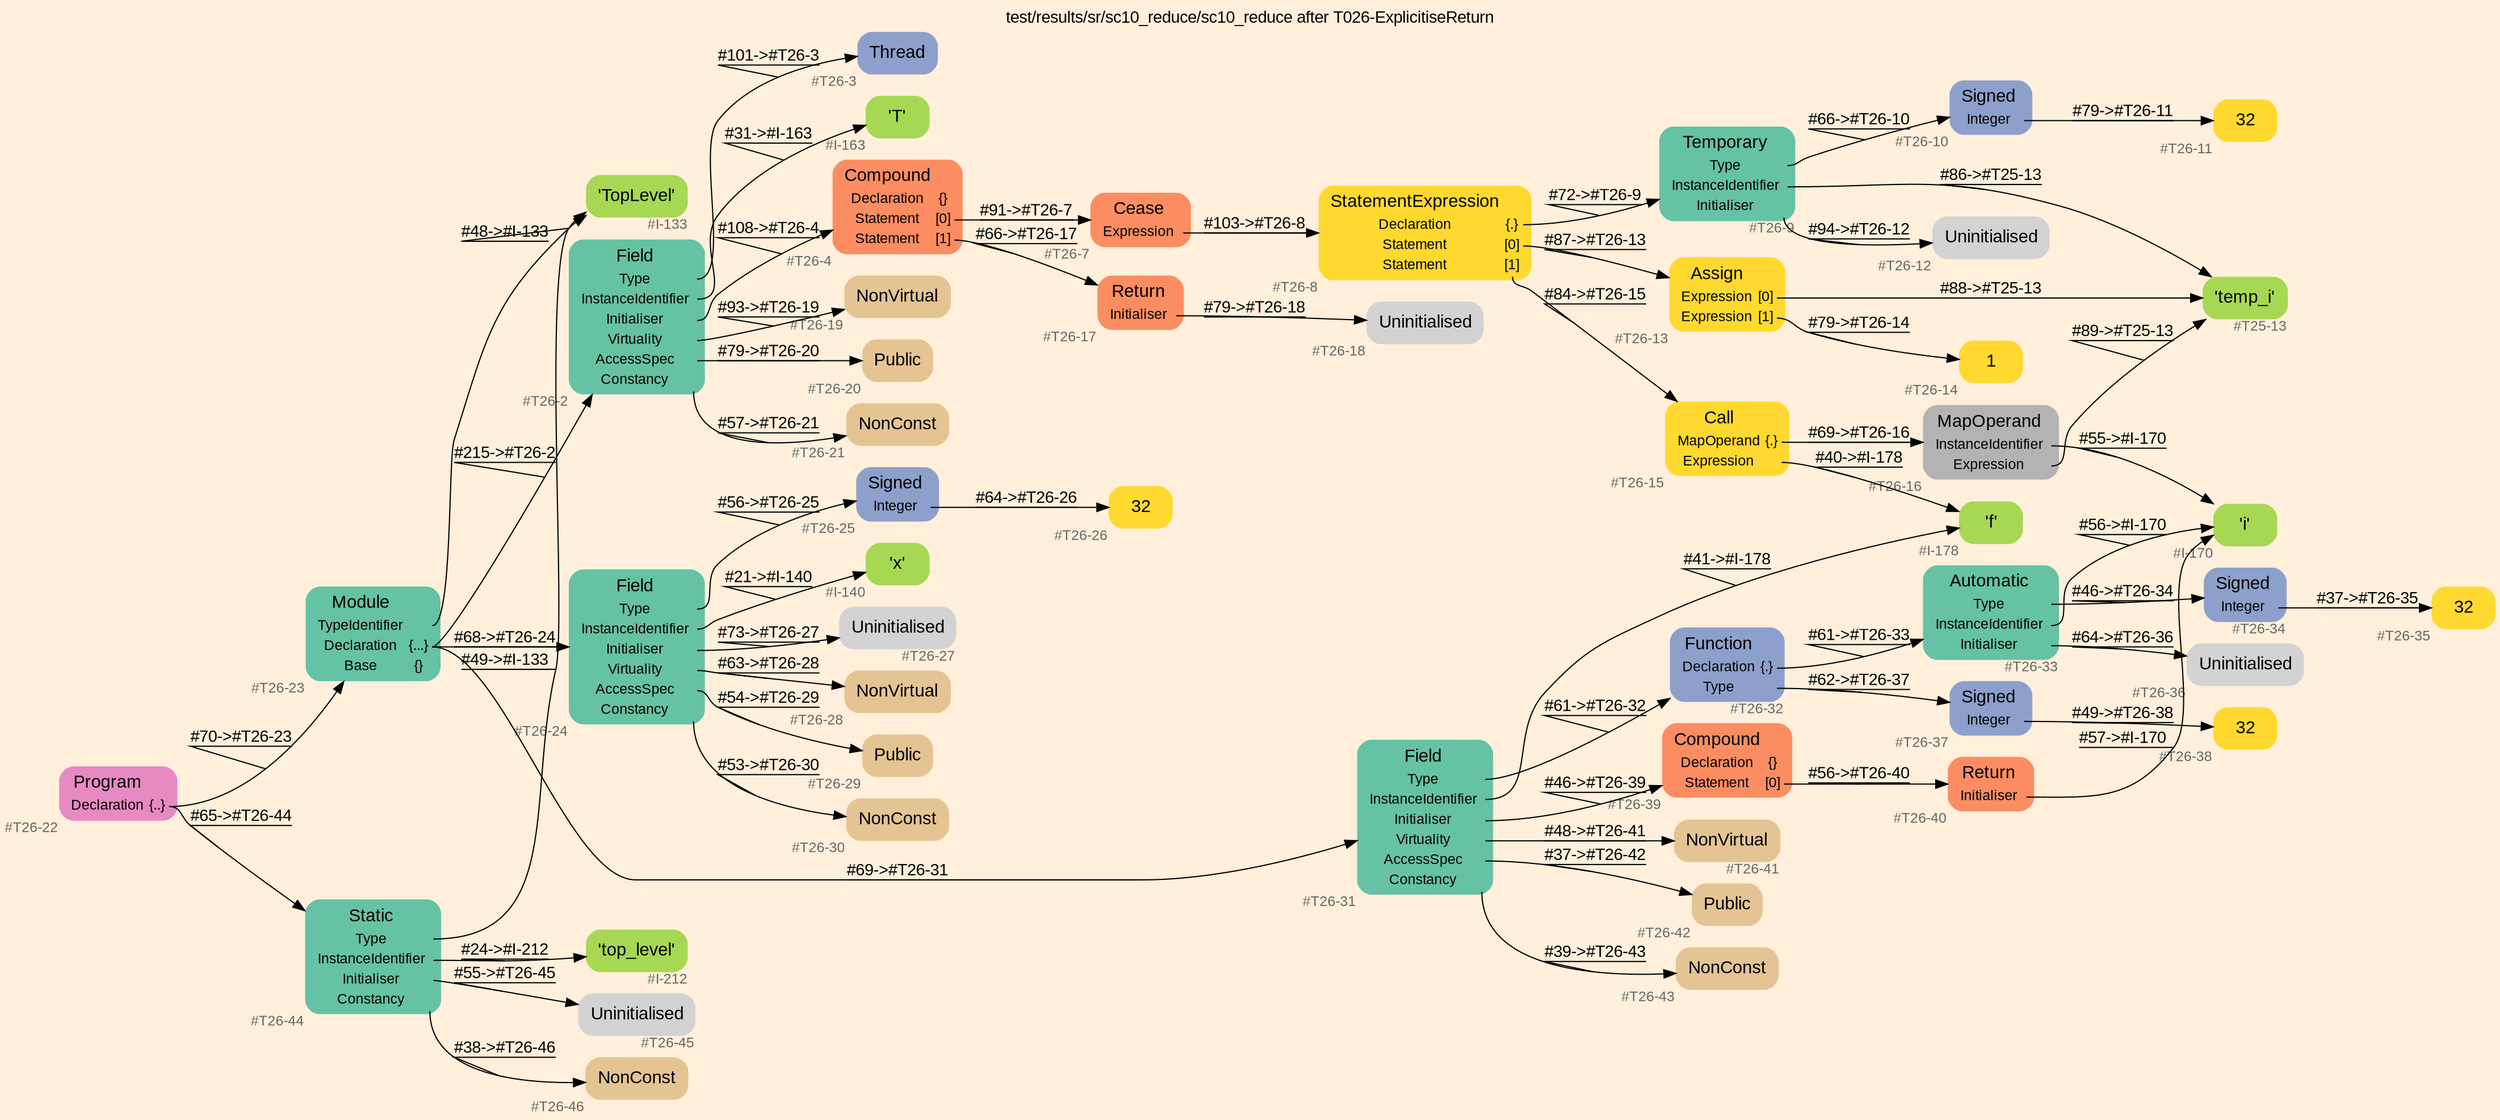 digraph "test/results/sr/sc10_reduce/sc10_reduce after T026-ExplicitiseReturn" {
label = "test/results/sr/sc10_reduce/sc10_reduce after T026-ExplicitiseReturn"
labelloc = t
graph [
    rankdir = "LR"
    ranksep = 0.3
    bgcolor = antiquewhite1
    color = black
    fontcolor = black
    fontname = "Arial"
];
node [
    fontname = "Arial"
];
edge [
    fontname = "Arial"
];

// -------------------- node figure --------------------
// -------- block #T26-22 ----------
"#T26-22" [
    fillcolor = "/set28/4"
    xlabel = "#T26-22"
    fontsize = "12"
    fontcolor = grey40
    shape = "plaintext"
    label = <<TABLE BORDER="0" CELLBORDER="0" CELLSPACING="0">
     <TR><TD><FONT COLOR="black" POINT-SIZE="15">Program</FONT></TD></TR>
     <TR><TD><FONT COLOR="black" POINT-SIZE="12">Declaration</FONT></TD><TD PORT="port0"><FONT COLOR="black" POINT-SIZE="12">{..}</FONT></TD></TR>
    </TABLE>>
    style = "rounded,filled"
];

// -------- block #T26-23 ----------
"#T26-23" [
    fillcolor = "/set28/1"
    xlabel = "#T26-23"
    fontsize = "12"
    fontcolor = grey40
    shape = "plaintext"
    label = <<TABLE BORDER="0" CELLBORDER="0" CELLSPACING="0">
     <TR><TD><FONT COLOR="black" POINT-SIZE="15">Module</FONT></TD></TR>
     <TR><TD><FONT COLOR="black" POINT-SIZE="12">TypeIdentifier</FONT></TD><TD PORT="port0"></TD></TR>
     <TR><TD><FONT COLOR="black" POINT-SIZE="12">Declaration</FONT></TD><TD PORT="port1"><FONT COLOR="black" POINT-SIZE="12">{...}</FONT></TD></TR>
     <TR><TD><FONT COLOR="black" POINT-SIZE="12">Base</FONT></TD><TD PORT="port2"><FONT COLOR="black" POINT-SIZE="12">{}</FONT></TD></TR>
    </TABLE>>
    style = "rounded,filled"
];

// -------- block #I-133 ----------
"#I-133" [
    fillcolor = "/set28/5"
    xlabel = "#I-133"
    fontsize = "12"
    fontcolor = grey40
    shape = "plaintext"
    label = <<TABLE BORDER="0" CELLBORDER="0" CELLSPACING="0">
     <TR><TD><FONT COLOR="black" POINT-SIZE="15">'TopLevel'</FONT></TD></TR>
    </TABLE>>
    style = "rounded,filled"
];

// -------- block #T26-2 ----------
"#T26-2" [
    fillcolor = "/set28/1"
    xlabel = "#T26-2"
    fontsize = "12"
    fontcolor = grey40
    shape = "plaintext"
    label = <<TABLE BORDER="0" CELLBORDER="0" CELLSPACING="0">
     <TR><TD><FONT COLOR="black" POINT-SIZE="15">Field</FONT></TD></TR>
     <TR><TD><FONT COLOR="black" POINT-SIZE="12">Type</FONT></TD><TD PORT="port0"></TD></TR>
     <TR><TD><FONT COLOR="black" POINT-SIZE="12">InstanceIdentifier</FONT></TD><TD PORT="port1"></TD></TR>
     <TR><TD><FONT COLOR="black" POINT-SIZE="12">Initialiser</FONT></TD><TD PORT="port2"></TD></TR>
     <TR><TD><FONT COLOR="black" POINT-SIZE="12">Virtuality</FONT></TD><TD PORT="port3"></TD></TR>
     <TR><TD><FONT COLOR="black" POINT-SIZE="12">AccessSpec</FONT></TD><TD PORT="port4"></TD></TR>
     <TR><TD><FONT COLOR="black" POINT-SIZE="12">Constancy</FONT></TD><TD PORT="port5"></TD></TR>
    </TABLE>>
    style = "rounded,filled"
];

// -------- block #T26-3 ----------
"#T26-3" [
    fillcolor = "/set28/3"
    xlabel = "#T26-3"
    fontsize = "12"
    fontcolor = grey40
    shape = "plaintext"
    label = <<TABLE BORDER="0" CELLBORDER="0" CELLSPACING="0">
     <TR><TD><FONT COLOR="black" POINT-SIZE="15">Thread</FONT></TD></TR>
    </TABLE>>
    style = "rounded,filled"
];

// -------- block #I-163 ----------
"#I-163" [
    fillcolor = "/set28/5"
    xlabel = "#I-163"
    fontsize = "12"
    fontcolor = grey40
    shape = "plaintext"
    label = <<TABLE BORDER="0" CELLBORDER="0" CELLSPACING="0">
     <TR><TD><FONT COLOR="black" POINT-SIZE="15">'T'</FONT></TD></TR>
    </TABLE>>
    style = "rounded,filled"
];

// -------- block #T26-4 ----------
"#T26-4" [
    fillcolor = "/set28/2"
    xlabel = "#T26-4"
    fontsize = "12"
    fontcolor = grey40
    shape = "plaintext"
    label = <<TABLE BORDER="0" CELLBORDER="0" CELLSPACING="0">
     <TR><TD><FONT COLOR="black" POINT-SIZE="15">Compound</FONT></TD></TR>
     <TR><TD><FONT COLOR="black" POINT-SIZE="12">Declaration</FONT></TD><TD PORT="port0"><FONT COLOR="black" POINT-SIZE="12">{}</FONT></TD></TR>
     <TR><TD><FONT COLOR="black" POINT-SIZE="12">Statement</FONT></TD><TD PORT="port1"><FONT COLOR="black" POINT-SIZE="12">[0]</FONT></TD></TR>
     <TR><TD><FONT COLOR="black" POINT-SIZE="12">Statement</FONT></TD><TD PORT="port2"><FONT COLOR="black" POINT-SIZE="12">[1]</FONT></TD></TR>
    </TABLE>>
    style = "rounded,filled"
];

// -------- block #T26-7 ----------
"#T26-7" [
    fillcolor = "/set28/2"
    xlabel = "#T26-7"
    fontsize = "12"
    fontcolor = grey40
    shape = "plaintext"
    label = <<TABLE BORDER="0" CELLBORDER="0" CELLSPACING="0">
     <TR><TD><FONT COLOR="black" POINT-SIZE="15">Cease</FONT></TD></TR>
     <TR><TD><FONT COLOR="black" POINT-SIZE="12">Expression</FONT></TD><TD PORT="port0"></TD></TR>
    </TABLE>>
    style = "rounded,filled"
];

// -------- block #T26-8 ----------
"#T26-8" [
    fillcolor = "/set28/6"
    xlabel = "#T26-8"
    fontsize = "12"
    fontcolor = grey40
    shape = "plaintext"
    label = <<TABLE BORDER="0" CELLBORDER="0" CELLSPACING="0">
     <TR><TD><FONT COLOR="black" POINT-SIZE="15">StatementExpression</FONT></TD></TR>
     <TR><TD><FONT COLOR="black" POINT-SIZE="12">Declaration</FONT></TD><TD PORT="port0"><FONT COLOR="black" POINT-SIZE="12">{.}</FONT></TD></TR>
     <TR><TD><FONT COLOR="black" POINT-SIZE="12">Statement</FONT></TD><TD PORT="port1"><FONT COLOR="black" POINT-SIZE="12">[0]</FONT></TD></TR>
     <TR><TD><FONT COLOR="black" POINT-SIZE="12">Statement</FONT></TD><TD PORT="port2"><FONT COLOR="black" POINT-SIZE="12">[1]</FONT></TD></TR>
    </TABLE>>
    style = "rounded,filled"
];

// -------- block #T26-9 ----------
"#T26-9" [
    fillcolor = "/set28/1"
    xlabel = "#T26-9"
    fontsize = "12"
    fontcolor = grey40
    shape = "plaintext"
    label = <<TABLE BORDER="0" CELLBORDER="0" CELLSPACING="0">
     <TR><TD><FONT COLOR="black" POINT-SIZE="15">Temporary</FONT></TD></TR>
     <TR><TD><FONT COLOR="black" POINT-SIZE="12">Type</FONT></TD><TD PORT="port0"></TD></TR>
     <TR><TD><FONT COLOR="black" POINT-SIZE="12">InstanceIdentifier</FONT></TD><TD PORT="port1"></TD></TR>
     <TR><TD><FONT COLOR="black" POINT-SIZE="12">Initialiser</FONT></TD><TD PORT="port2"></TD></TR>
    </TABLE>>
    style = "rounded,filled"
];

// -------- block #T26-10 ----------
"#T26-10" [
    fillcolor = "/set28/3"
    xlabel = "#T26-10"
    fontsize = "12"
    fontcolor = grey40
    shape = "plaintext"
    label = <<TABLE BORDER="0" CELLBORDER="0" CELLSPACING="0">
     <TR><TD><FONT COLOR="black" POINT-SIZE="15">Signed</FONT></TD></TR>
     <TR><TD><FONT COLOR="black" POINT-SIZE="12">Integer</FONT></TD><TD PORT="port0"></TD></TR>
    </TABLE>>
    style = "rounded,filled"
];

// -------- block #T26-11 ----------
"#T26-11" [
    fillcolor = "/set28/6"
    xlabel = "#T26-11"
    fontsize = "12"
    fontcolor = grey40
    shape = "plaintext"
    label = <<TABLE BORDER="0" CELLBORDER="0" CELLSPACING="0">
     <TR><TD><FONT COLOR="black" POINT-SIZE="15">32</FONT></TD></TR>
    </TABLE>>
    style = "rounded,filled"
];

// -------- block #T25-13 ----------
"#T25-13" [
    fillcolor = "/set28/5"
    xlabel = "#T25-13"
    fontsize = "12"
    fontcolor = grey40
    shape = "plaintext"
    label = <<TABLE BORDER="0" CELLBORDER="0" CELLSPACING="0">
     <TR><TD><FONT COLOR="black" POINT-SIZE="15">'temp_i'</FONT></TD></TR>
    </TABLE>>
    style = "rounded,filled"
];

// -------- block #T26-12 ----------
"#T26-12" [
    xlabel = "#T26-12"
    fontsize = "12"
    fontcolor = grey40
    shape = "plaintext"
    label = <<TABLE BORDER="0" CELLBORDER="0" CELLSPACING="0">
     <TR><TD><FONT COLOR="black" POINT-SIZE="15">Uninitialised</FONT></TD></TR>
    </TABLE>>
    style = "rounded,filled"
];

// -------- block #T26-13 ----------
"#T26-13" [
    fillcolor = "/set28/6"
    xlabel = "#T26-13"
    fontsize = "12"
    fontcolor = grey40
    shape = "plaintext"
    label = <<TABLE BORDER="0" CELLBORDER="0" CELLSPACING="0">
     <TR><TD><FONT COLOR="black" POINT-SIZE="15">Assign</FONT></TD></TR>
     <TR><TD><FONT COLOR="black" POINT-SIZE="12">Expression</FONT></TD><TD PORT="port0"><FONT COLOR="black" POINT-SIZE="12">[0]</FONT></TD></TR>
     <TR><TD><FONT COLOR="black" POINT-SIZE="12">Expression</FONT></TD><TD PORT="port1"><FONT COLOR="black" POINT-SIZE="12">[1]</FONT></TD></TR>
    </TABLE>>
    style = "rounded,filled"
];

// -------- block #T26-14 ----------
"#T26-14" [
    fillcolor = "/set28/6"
    xlabel = "#T26-14"
    fontsize = "12"
    fontcolor = grey40
    shape = "plaintext"
    label = <<TABLE BORDER="0" CELLBORDER="0" CELLSPACING="0">
     <TR><TD><FONT COLOR="black" POINT-SIZE="15">1</FONT></TD></TR>
    </TABLE>>
    style = "rounded,filled"
];

// -------- block #T26-15 ----------
"#T26-15" [
    fillcolor = "/set28/6"
    xlabel = "#T26-15"
    fontsize = "12"
    fontcolor = grey40
    shape = "plaintext"
    label = <<TABLE BORDER="0" CELLBORDER="0" CELLSPACING="0">
     <TR><TD><FONT COLOR="black" POINT-SIZE="15">Call</FONT></TD></TR>
     <TR><TD><FONT COLOR="black" POINT-SIZE="12">MapOperand</FONT></TD><TD PORT="port0"><FONT COLOR="black" POINT-SIZE="12">{.}</FONT></TD></TR>
     <TR><TD><FONT COLOR="black" POINT-SIZE="12">Expression</FONT></TD><TD PORT="port1"></TD></TR>
    </TABLE>>
    style = "rounded,filled"
];

// -------- block #T26-16 ----------
"#T26-16" [
    fillcolor = "/set28/8"
    xlabel = "#T26-16"
    fontsize = "12"
    fontcolor = grey40
    shape = "plaintext"
    label = <<TABLE BORDER="0" CELLBORDER="0" CELLSPACING="0">
     <TR><TD><FONT COLOR="black" POINT-SIZE="15">MapOperand</FONT></TD></TR>
     <TR><TD><FONT COLOR="black" POINT-SIZE="12">InstanceIdentifier</FONT></TD><TD PORT="port0"></TD></TR>
     <TR><TD><FONT COLOR="black" POINT-SIZE="12">Expression</FONT></TD><TD PORT="port1"></TD></TR>
    </TABLE>>
    style = "rounded,filled"
];

// -------- block #I-170 ----------
"#I-170" [
    fillcolor = "/set28/5"
    xlabel = "#I-170"
    fontsize = "12"
    fontcolor = grey40
    shape = "plaintext"
    label = <<TABLE BORDER="0" CELLBORDER="0" CELLSPACING="0">
     <TR><TD><FONT COLOR="black" POINT-SIZE="15">'i'</FONT></TD></TR>
    </TABLE>>
    style = "rounded,filled"
];

// -------- block #I-178 ----------
"#I-178" [
    fillcolor = "/set28/5"
    xlabel = "#I-178"
    fontsize = "12"
    fontcolor = grey40
    shape = "plaintext"
    label = <<TABLE BORDER="0" CELLBORDER="0" CELLSPACING="0">
     <TR><TD><FONT COLOR="black" POINT-SIZE="15">'f'</FONT></TD></TR>
    </TABLE>>
    style = "rounded,filled"
];

// -------- block #T26-17 ----------
"#T26-17" [
    fillcolor = "/set28/2"
    xlabel = "#T26-17"
    fontsize = "12"
    fontcolor = grey40
    shape = "plaintext"
    label = <<TABLE BORDER="0" CELLBORDER="0" CELLSPACING="0">
     <TR><TD><FONT COLOR="black" POINT-SIZE="15">Return</FONT></TD></TR>
     <TR><TD><FONT COLOR="black" POINT-SIZE="12">Initialiser</FONT></TD><TD PORT="port0"></TD></TR>
    </TABLE>>
    style = "rounded,filled"
];

// -------- block #T26-18 ----------
"#T26-18" [
    xlabel = "#T26-18"
    fontsize = "12"
    fontcolor = grey40
    shape = "plaintext"
    label = <<TABLE BORDER="0" CELLBORDER="0" CELLSPACING="0">
     <TR><TD><FONT COLOR="black" POINT-SIZE="15">Uninitialised</FONT></TD></TR>
    </TABLE>>
    style = "rounded,filled"
];

// -------- block #T26-19 ----------
"#T26-19" [
    fillcolor = "/set28/7"
    xlabel = "#T26-19"
    fontsize = "12"
    fontcolor = grey40
    shape = "plaintext"
    label = <<TABLE BORDER="0" CELLBORDER="0" CELLSPACING="0">
     <TR><TD><FONT COLOR="black" POINT-SIZE="15">NonVirtual</FONT></TD></TR>
    </TABLE>>
    style = "rounded,filled"
];

// -------- block #T26-20 ----------
"#T26-20" [
    fillcolor = "/set28/7"
    xlabel = "#T26-20"
    fontsize = "12"
    fontcolor = grey40
    shape = "plaintext"
    label = <<TABLE BORDER="0" CELLBORDER="0" CELLSPACING="0">
     <TR><TD><FONT COLOR="black" POINT-SIZE="15">Public</FONT></TD></TR>
    </TABLE>>
    style = "rounded,filled"
];

// -------- block #T26-21 ----------
"#T26-21" [
    fillcolor = "/set28/7"
    xlabel = "#T26-21"
    fontsize = "12"
    fontcolor = grey40
    shape = "plaintext"
    label = <<TABLE BORDER="0" CELLBORDER="0" CELLSPACING="0">
     <TR><TD><FONT COLOR="black" POINT-SIZE="15">NonConst</FONT></TD></TR>
    </TABLE>>
    style = "rounded,filled"
];

// -------- block #T26-24 ----------
"#T26-24" [
    fillcolor = "/set28/1"
    xlabel = "#T26-24"
    fontsize = "12"
    fontcolor = grey40
    shape = "plaintext"
    label = <<TABLE BORDER="0" CELLBORDER="0" CELLSPACING="0">
     <TR><TD><FONT COLOR="black" POINT-SIZE="15">Field</FONT></TD></TR>
     <TR><TD><FONT COLOR="black" POINT-SIZE="12">Type</FONT></TD><TD PORT="port0"></TD></TR>
     <TR><TD><FONT COLOR="black" POINT-SIZE="12">InstanceIdentifier</FONT></TD><TD PORT="port1"></TD></TR>
     <TR><TD><FONT COLOR="black" POINT-SIZE="12">Initialiser</FONT></TD><TD PORT="port2"></TD></TR>
     <TR><TD><FONT COLOR="black" POINT-SIZE="12">Virtuality</FONT></TD><TD PORT="port3"></TD></TR>
     <TR><TD><FONT COLOR="black" POINT-SIZE="12">AccessSpec</FONT></TD><TD PORT="port4"></TD></TR>
     <TR><TD><FONT COLOR="black" POINT-SIZE="12">Constancy</FONT></TD><TD PORT="port5"></TD></TR>
    </TABLE>>
    style = "rounded,filled"
];

// -------- block #T26-25 ----------
"#T26-25" [
    fillcolor = "/set28/3"
    xlabel = "#T26-25"
    fontsize = "12"
    fontcolor = grey40
    shape = "plaintext"
    label = <<TABLE BORDER="0" CELLBORDER="0" CELLSPACING="0">
     <TR><TD><FONT COLOR="black" POINT-SIZE="15">Signed</FONT></TD></TR>
     <TR><TD><FONT COLOR="black" POINT-SIZE="12">Integer</FONT></TD><TD PORT="port0"></TD></TR>
    </TABLE>>
    style = "rounded,filled"
];

// -------- block #T26-26 ----------
"#T26-26" [
    fillcolor = "/set28/6"
    xlabel = "#T26-26"
    fontsize = "12"
    fontcolor = grey40
    shape = "plaintext"
    label = <<TABLE BORDER="0" CELLBORDER="0" CELLSPACING="0">
     <TR><TD><FONT COLOR="black" POINT-SIZE="15">32</FONT></TD></TR>
    </TABLE>>
    style = "rounded,filled"
];

// -------- block #I-140 ----------
"#I-140" [
    fillcolor = "/set28/5"
    xlabel = "#I-140"
    fontsize = "12"
    fontcolor = grey40
    shape = "plaintext"
    label = <<TABLE BORDER="0" CELLBORDER="0" CELLSPACING="0">
     <TR><TD><FONT COLOR="black" POINT-SIZE="15">'x'</FONT></TD></TR>
    </TABLE>>
    style = "rounded,filled"
];

// -------- block #T26-27 ----------
"#T26-27" [
    xlabel = "#T26-27"
    fontsize = "12"
    fontcolor = grey40
    shape = "plaintext"
    label = <<TABLE BORDER="0" CELLBORDER="0" CELLSPACING="0">
     <TR><TD><FONT COLOR="black" POINT-SIZE="15">Uninitialised</FONT></TD></TR>
    </TABLE>>
    style = "rounded,filled"
];

// -------- block #T26-28 ----------
"#T26-28" [
    fillcolor = "/set28/7"
    xlabel = "#T26-28"
    fontsize = "12"
    fontcolor = grey40
    shape = "plaintext"
    label = <<TABLE BORDER="0" CELLBORDER="0" CELLSPACING="0">
     <TR><TD><FONT COLOR="black" POINT-SIZE="15">NonVirtual</FONT></TD></TR>
    </TABLE>>
    style = "rounded,filled"
];

// -------- block #T26-29 ----------
"#T26-29" [
    fillcolor = "/set28/7"
    xlabel = "#T26-29"
    fontsize = "12"
    fontcolor = grey40
    shape = "plaintext"
    label = <<TABLE BORDER="0" CELLBORDER="0" CELLSPACING="0">
     <TR><TD><FONT COLOR="black" POINT-SIZE="15">Public</FONT></TD></TR>
    </TABLE>>
    style = "rounded,filled"
];

// -------- block #T26-30 ----------
"#T26-30" [
    fillcolor = "/set28/7"
    xlabel = "#T26-30"
    fontsize = "12"
    fontcolor = grey40
    shape = "plaintext"
    label = <<TABLE BORDER="0" CELLBORDER="0" CELLSPACING="0">
     <TR><TD><FONT COLOR="black" POINT-SIZE="15">NonConst</FONT></TD></TR>
    </TABLE>>
    style = "rounded,filled"
];

// -------- block #T26-31 ----------
"#T26-31" [
    fillcolor = "/set28/1"
    xlabel = "#T26-31"
    fontsize = "12"
    fontcolor = grey40
    shape = "plaintext"
    label = <<TABLE BORDER="0" CELLBORDER="0" CELLSPACING="0">
     <TR><TD><FONT COLOR="black" POINT-SIZE="15">Field</FONT></TD></TR>
     <TR><TD><FONT COLOR="black" POINT-SIZE="12">Type</FONT></TD><TD PORT="port0"></TD></TR>
     <TR><TD><FONT COLOR="black" POINT-SIZE="12">InstanceIdentifier</FONT></TD><TD PORT="port1"></TD></TR>
     <TR><TD><FONT COLOR="black" POINT-SIZE="12">Initialiser</FONT></TD><TD PORT="port2"></TD></TR>
     <TR><TD><FONT COLOR="black" POINT-SIZE="12">Virtuality</FONT></TD><TD PORT="port3"></TD></TR>
     <TR><TD><FONT COLOR="black" POINT-SIZE="12">AccessSpec</FONT></TD><TD PORT="port4"></TD></TR>
     <TR><TD><FONT COLOR="black" POINT-SIZE="12">Constancy</FONT></TD><TD PORT="port5"></TD></TR>
    </TABLE>>
    style = "rounded,filled"
];

// -------- block #T26-32 ----------
"#T26-32" [
    fillcolor = "/set28/3"
    xlabel = "#T26-32"
    fontsize = "12"
    fontcolor = grey40
    shape = "plaintext"
    label = <<TABLE BORDER="0" CELLBORDER="0" CELLSPACING="0">
     <TR><TD><FONT COLOR="black" POINT-SIZE="15">Function</FONT></TD></TR>
     <TR><TD><FONT COLOR="black" POINT-SIZE="12">Declaration</FONT></TD><TD PORT="port0"><FONT COLOR="black" POINT-SIZE="12">{.}</FONT></TD></TR>
     <TR><TD><FONT COLOR="black" POINT-SIZE="12">Type</FONT></TD><TD PORT="port1"></TD></TR>
    </TABLE>>
    style = "rounded,filled"
];

// -------- block #T26-33 ----------
"#T26-33" [
    fillcolor = "/set28/1"
    xlabel = "#T26-33"
    fontsize = "12"
    fontcolor = grey40
    shape = "plaintext"
    label = <<TABLE BORDER="0" CELLBORDER="0" CELLSPACING="0">
     <TR><TD><FONT COLOR="black" POINT-SIZE="15">Automatic</FONT></TD></TR>
     <TR><TD><FONT COLOR="black" POINT-SIZE="12">Type</FONT></TD><TD PORT="port0"></TD></TR>
     <TR><TD><FONT COLOR="black" POINT-SIZE="12">InstanceIdentifier</FONT></TD><TD PORT="port1"></TD></TR>
     <TR><TD><FONT COLOR="black" POINT-SIZE="12">Initialiser</FONT></TD><TD PORT="port2"></TD></TR>
    </TABLE>>
    style = "rounded,filled"
];

// -------- block #T26-34 ----------
"#T26-34" [
    fillcolor = "/set28/3"
    xlabel = "#T26-34"
    fontsize = "12"
    fontcolor = grey40
    shape = "plaintext"
    label = <<TABLE BORDER="0" CELLBORDER="0" CELLSPACING="0">
     <TR><TD><FONT COLOR="black" POINT-SIZE="15">Signed</FONT></TD></TR>
     <TR><TD><FONT COLOR="black" POINT-SIZE="12">Integer</FONT></TD><TD PORT="port0"></TD></TR>
    </TABLE>>
    style = "rounded,filled"
];

// -------- block #T26-35 ----------
"#T26-35" [
    fillcolor = "/set28/6"
    xlabel = "#T26-35"
    fontsize = "12"
    fontcolor = grey40
    shape = "plaintext"
    label = <<TABLE BORDER="0" CELLBORDER="0" CELLSPACING="0">
     <TR><TD><FONT COLOR="black" POINT-SIZE="15">32</FONT></TD></TR>
    </TABLE>>
    style = "rounded,filled"
];

// -------- block #T26-36 ----------
"#T26-36" [
    xlabel = "#T26-36"
    fontsize = "12"
    fontcolor = grey40
    shape = "plaintext"
    label = <<TABLE BORDER="0" CELLBORDER="0" CELLSPACING="0">
     <TR><TD><FONT COLOR="black" POINT-SIZE="15">Uninitialised</FONT></TD></TR>
    </TABLE>>
    style = "rounded,filled"
];

// -------- block #T26-37 ----------
"#T26-37" [
    fillcolor = "/set28/3"
    xlabel = "#T26-37"
    fontsize = "12"
    fontcolor = grey40
    shape = "plaintext"
    label = <<TABLE BORDER="0" CELLBORDER="0" CELLSPACING="0">
     <TR><TD><FONT COLOR="black" POINT-SIZE="15">Signed</FONT></TD></TR>
     <TR><TD><FONT COLOR="black" POINT-SIZE="12">Integer</FONT></TD><TD PORT="port0"></TD></TR>
    </TABLE>>
    style = "rounded,filled"
];

// -------- block #T26-38 ----------
"#T26-38" [
    fillcolor = "/set28/6"
    xlabel = "#T26-38"
    fontsize = "12"
    fontcolor = grey40
    shape = "plaintext"
    label = <<TABLE BORDER="0" CELLBORDER="0" CELLSPACING="0">
     <TR><TD><FONT COLOR="black" POINT-SIZE="15">32</FONT></TD></TR>
    </TABLE>>
    style = "rounded,filled"
];

// -------- block #T26-39 ----------
"#T26-39" [
    fillcolor = "/set28/2"
    xlabel = "#T26-39"
    fontsize = "12"
    fontcolor = grey40
    shape = "plaintext"
    label = <<TABLE BORDER="0" CELLBORDER="0" CELLSPACING="0">
     <TR><TD><FONT COLOR="black" POINT-SIZE="15">Compound</FONT></TD></TR>
     <TR><TD><FONT COLOR="black" POINT-SIZE="12">Declaration</FONT></TD><TD PORT="port0"><FONT COLOR="black" POINT-SIZE="12">{}</FONT></TD></TR>
     <TR><TD><FONT COLOR="black" POINT-SIZE="12">Statement</FONT></TD><TD PORT="port1"><FONT COLOR="black" POINT-SIZE="12">[0]</FONT></TD></TR>
    </TABLE>>
    style = "rounded,filled"
];

// -------- block #T26-40 ----------
"#T26-40" [
    fillcolor = "/set28/2"
    xlabel = "#T26-40"
    fontsize = "12"
    fontcolor = grey40
    shape = "plaintext"
    label = <<TABLE BORDER="0" CELLBORDER="0" CELLSPACING="0">
     <TR><TD><FONT COLOR="black" POINT-SIZE="15">Return</FONT></TD></TR>
     <TR><TD><FONT COLOR="black" POINT-SIZE="12">Initialiser</FONT></TD><TD PORT="port0"></TD></TR>
    </TABLE>>
    style = "rounded,filled"
];

// -------- block #T26-41 ----------
"#T26-41" [
    fillcolor = "/set28/7"
    xlabel = "#T26-41"
    fontsize = "12"
    fontcolor = grey40
    shape = "plaintext"
    label = <<TABLE BORDER="0" CELLBORDER="0" CELLSPACING="0">
     <TR><TD><FONT COLOR="black" POINT-SIZE="15">NonVirtual</FONT></TD></TR>
    </TABLE>>
    style = "rounded,filled"
];

// -------- block #T26-42 ----------
"#T26-42" [
    fillcolor = "/set28/7"
    xlabel = "#T26-42"
    fontsize = "12"
    fontcolor = grey40
    shape = "plaintext"
    label = <<TABLE BORDER="0" CELLBORDER="0" CELLSPACING="0">
     <TR><TD><FONT COLOR="black" POINT-SIZE="15">Public</FONT></TD></TR>
    </TABLE>>
    style = "rounded,filled"
];

// -------- block #T26-43 ----------
"#T26-43" [
    fillcolor = "/set28/7"
    xlabel = "#T26-43"
    fontsize = "12"
    fontcolor = grey40
    shape = "plaintext"
    label = <<TABLE BORDER="0" CELLBORDER="0" CELLSPACING="0">
     <TR><TD><FONT COLOR="black" POINT-SIZE="15">NonConst</FONT></TD></TR>
    </TABLE>>
    style = "rounded,filled"
];

// -------- block #T26-44 ----------
"#T26-44" [
    fillcolor = "/set28/1"
    xlabel = "#T26-44"
    fontsize = "12"
    fontcolor = grey40
    shape = "plaintext"
    label = <<TABLE BORDER="0" CELLBORDER="0" CELLSPACING="0">
     <TR><TD><FONT COLOR="black" POINT-SIZE="15">Static</FONT></TD></TR>
     <TR><TD><FONT COLOR="black" POINT-SIZE="12">Type</FONT></TD><TD PORT="port0"></TD></TR>
     <TR><TD><FONT COLOR="black" POINT-SIZE="12">InstanceIdentifier</FONT></TD><TD PORT="port1"></TD></TR>
     <TR><TD><FONT COLOR="black" POINT-SIZE="12">Initialiser</FONT></TD><TD PORT="port2"></TD></TR>
     <TR><TD><FONT COLOR="black" POINT-SIZE="12">Constancy</FONT></TD><TD PORT="port3"></TD></TR>
    </TABLE>>
    style = "rounded,filled"
];

// -------- block #I-212 ----------
"#I-212" [
    fillcolor = "/set28/5"
    xlabel = "#I-212"
    fontsize = "12"
    fontcolor = grey40
    shape = "plaintext"
    label = <<TABLE BORDER="0" CELLBORDER="0" CELLSPACING="0">
     <TR><TD><FONT COLOR="black" POINT-SIZE="15">'top_level'</FONT></TD></TR>
    </TABLE>>
    style = "rounded,filled"
];

// -------- block #T26-45 ----------
"#T26-45" [
    xlabel = "#T26-45"
    fontsize = "12"
    fontcolor = grey40
    shape = "plaintext"
    label = <<TABLE BORDER="0" CELLBORDER="0" CELLSPACING="0">
     <TR><TD><FONT COLOR="black" POINT-SIZE="15">Uninitialised</FONT></TD></TR>
    </TABLE>>
    style = "rounded,filled"
];

// -------- block #T26-46 ----------
"#T26-46" [
    fillcolor = "/set28/7"
    xlabel = "#T26-46"
    fontsize = "12"
    fontcolor = grey40
    shape = "plaintext"
    label = <<TABLE BORDER="0" CELLBORDER="0" CELLSPACING="0">
     <TR><TD><FONT COLOR="black" POINT-SIZE="15">NonConst</FONT></TD></TR>
    </TABLE>>
    style = "rounded,filled"
];

"#T26-22":port0 -> "#T26-23" [
    label = "#70-&gt;#T26-23"
    decorate = true
    color = black
    fontcolor = black
];

"#T26-22":port0 -> "#T26-44" [
    label = "#65-&gt;#T26-44"
    decorate = true
    color = black
    fontcolor = black
];

"#T26-23":port0 -> "#I-133" [
    label = "#48-&gt;#I-133"
    decorate = true
    color = black
    fontcolor = black
];

"#T26-23":port1 -> "#T26-2" [
    label = "#215-&gt;#T26-2"
    decorate = true
    color = black
    fontcolor = black
];

"#T26-23":port1 -> "#T26-24" [
    label = "#68-&gt;#T26-24"
    decorate = true
    color = black
    fontcolor = black
];

"#T26-23":port1 -> "#T26-31" [
    label = "#69-&gt;#T26-31"
    decorate = true
    color = black
    fontcolor = black
];

"#T26-2":port0 -> "#T26-3" [
    label = "#101-&gt;#T26-3"
    decorate = true
    color = black
    fontcolor = black
];

"#T26-2":port1 -> "#I-163" [
    label = "#31-&gt;#I-163"
    decorate = true
    color = black
    fontcolor = black
];

"#T26-2":port2 -> "#T26-4" [
    label = "#108-&gt;#T26-4"
    decorate = true
    color = black
    fontcolor = black
];

"#T26-2":port3 -> "#T26-19" [
    label = "#93-&gt;#T26-19"
    decorate = true
    color = black
    fontcolor = black
];

"#T26-2":port4 -> "#T26-20" [
    label = "#79-&gt;#T26-20"
    decorate = true
    color = black
    fontcolor = black
];

"#T26-2":port5 -> "#T26-21" [
    label = "#57-&gt;#T26-21"
    decorate = true
    color = black
    fontcolor = black
];

"#T26-4":port1 -> "#T26-7" [
    label = "#91-&gt;#T26-7"
    decorate = true
    color = black
    fontcolor = black
];

"#T26-4":port2 -> "#T26-17" [
    label = "#66-&gt;#T26-17"
    decorate = true
    color = black
    fontcolor = black
];

"#T26-7":port0 -> "#T26-8" [
    label = "#103-&gt;#T26-8"
    decorate = true
    color = black
    fontcolor = black
];

"#T26-8":port0 -> "#T26-9" [
    label = "#72-&gt;#T26-9"
    decorate = true
    color = black
    fontcolor = black
];

"#T26-8":port1 -> "#T26-13" [
    label = "#87-&gt;#T26-13"
    decorate = true
    color = black
    fontcolor = black
];

"#T26-8":port2 -> "#T26-15" [
    label = "#84-&gt;#T26-15"
    decorate = true
    color = black
    fontcolor = black
];

"#T26-9":port0 -> "#T26-10" [
    label = "#66-&gt;#T26-10"
    decorate = true
    color = black
    fontcolor = black
];

"#T26-9":port1 -> "#T25-13" [
    label = "#86-&gt;#T25-13"
    decorate = true
    color = black
    fontcolor = black
];

"#T26-9":port2 -> "#T26-12" [
    label = "#94-&gt;#T26-12"
    decorate = true
    color = black
    fontcolor = black
];

"#T26-10":port0 -> "#T26-11" [
    label = "#79-&gt;#T26-11"
    decorate = true
    color = black
    fontcolor = black
];

"#T26-13":port0 -> "#T25-13" [
    label = "#88-&gt;#T25-13"
    decorate = true
    color = black
    fontcolor = black
];

"#T26-13":port1 -> "#T26-14" [
    label = "#79-&gt;#T26-14"
    decorate = true
    color = black
    fontcolor = black
];

"#T26-15":port0 -> "#T26-16" [
    label = "#69-&gt;#T26-16"
    decorate = true
    color = black
    fontcolor = black
];

"#T26-15":port1 -> "#I-178" [
    label = "#40-&gt;#I-178"
    decorate = true
    color = black
    fontcolor = black
];

"#T26-16":port0 -> "#I-170" [
    label = "#55-&gt;#I-170"
    decorate = true
    color = black
    fontcolor = black
];

"#T26-16":port1 -> "#T25-13" [
    label = "#89-&gt;#T25-13"
    decorate = true
    color = black
    fontcolor = black
];

"#T26-17":port0 -> "#T26-18" [
    label = "#79-&gt;#T26-18"
    decorate = true
    color = black
    fontcolor = black
];

"#T26-24":port0 -> "#T26-25" [
    label = "#56-&gt;#T26-25"
    decorate = true
    color = black
    fontcolor = black
];

"#T26-24":port1 -> "#I-140" [
    label = "#21-&gt;#I-140"
    decorate = true
    color = black
    fontcolor = black
];

"#T26-24":port2 -> "#T26-27" [
    label = "#73-&gt;#T26-27"
    decorate = true
    color = black
    fontcolor = black
];

"#T26-24":port3 -> "#T26-28" [
    label = "#63-&gt;#T26-28"
    decorate = true
    color = black
    fontcolor = black
];

"#T26-24":port4 -> "#T26-29" [
    label = "#54-&gt;#T26-29"
    decorate = true
    color = black
    fontcolor = black
];

"#T26-24":port5 -> "#T26-30" [
    label = "#53-&gt;#T26-30"
    decorate = true
    color = black
    fontcolor = black
];

"#T26-25":port0 -> "#T26-26" [
    label = "#64-&gt;#T26-26"
    decorate = true
    color = black
    fontcolor = black
];

"#T26-31":port0 -> "#T26-32" [
    label = "#61-&gt;#T26-32"
    decorate = true
    color = black
    fontcolor = black
];

"#T26-31":port1 -> "#I-178" [
    label = "#41-&gt;#I-178"
    decorate = true
    color = black
    fontcolor = black
];

"#T26-31":port2 -> "#T26-39" [
    label = "#46-&gt;#T26-39"
    decorate = true
    color = black
    fontcolor = black
];

"#T26-31":port3 -> "#T26-41" [
    label = "#48-&gt;#T26-41"
    decorate = true
    color = black
    fontcolor = black
];

"#T26-31":port4 -> "#T26-42" [
    label = "#37-&gt;#T26-42"
    decorate = true
    color = black
    fontcolor = black
];

"#T26-31":port5 -> "#T26-43" [
    label = "#39-&gt;#T26-43"
    decorate = true
    color = black
    fontcolor = black
];

"#T26-32":port0 -> "#T26-33" [
    label = "#61-&gt;#T26-33"
    decorate = true
    color = black
    fontcolor = black
];

"#T26-32":port1 -> "#T26-37" [
    label = "#62-&gt;#T26-37"
    decorate = true
    color = black
    fontcolor = black
];

"#T26-33":port0 -> "#T26-34" [
    label = "#46-&gt;#T26-34"
    decorate = true
    color = black
    fontcolor = black
];

"#T26-33":port1 -> "#I-170" [
    label = "#56-&gt;#I-170"
    decorate = true
    color = black
    fontcolor = black
];

"#T26-33":port2 -> "#T26-36" [
    label = "#64-&gt;#T26-36"
    decorate = true
    color = black
    fontcolor = black
];

"#T26-34":port0 -> "#T26-35" [
    label = "#37-&gt;#T26-35"
    decorate = true
    color = black
    fontcolor = black
];

"#T26-37":port0 -> "#T26-38" [
    label = "#49-&gt;#T26-38"
    decorate = true
    color = black
    fontcolor = black
];

"#T26-39":port1 -> "#T26-40" [
    label = "#56-&gt;#T26-40"
    decorate = true
    color = black
    fontcolor = black
];

"#T26-40":port0 -> "#I-170" [
    label = "#57-&gt;#I-170"
    decorate = true
    color = black
    fontcolor = black
];

"#T26-44":port0 -> "#I-133" [
    label = "#49-&gt;#I-133"
    decorate = true
    color = black
    fontcolor = black
];

"#T26-44":port1 -> "#I-212" [
    label = "#24-&gt;#I-212"
    decorate = true
    color = black
    fontcolor = black
];

"#T26-44":port2 -> "#T26-45" [
    label = "#55-&gt;#T26-45"
    decorate = true
    color = black
    fontcolor = black
];

"#T26-44":port3 -> "#T26-46" [
    label = "#38-&gt;#T26-46"
    decorate = true
    color = black
    fontcolor = black
];


}
